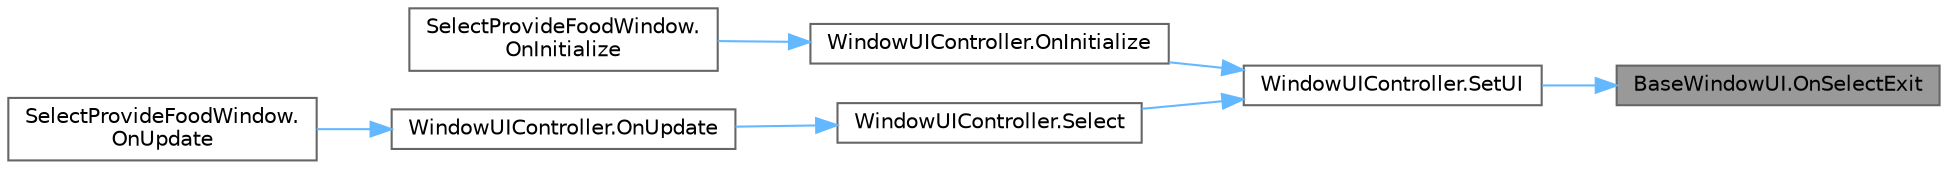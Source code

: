 digraph "BaseWindowUI.OnSelectExit"
{
 // LATEX_PDF_SIZE
  bgcolor="transparent";
  edge [fontname=Helvetica,fontsize=10,labelfontname=Helvetica,labelfontsize=10];
  node [fontname=Helvetica,fontsize=10,shape=box,height=0.2,width=0.4];
  rankdir="RL";
  Node1 [id="Node000001",label="BaseWindowUI.OnSelectExit",height=0.2,width=0.4,color="gray40", fillcolor="grey60", style="filled", fontcolor="black",tooltip="選択終了時に終了処理"];
  Node1 -> Node2 [id="edge7_Node000001_Node000002",dir="back",color="steelblue1",style="solid",tooltip=" "];
  Node2 [id="Node000002",label="WindowUIController.SetUI",height=0.2,width=0.4,color="grey40", fillcolor="white", style="filled",URL="$class_window_u_i_controller.html#a04ec023bd90edffc015c967aaf942ebb",tooltip="UIをセットする"];
  Node2 -> Node3 [id="edge8_Node000002_Node000003",dir="back",color="steelblue1",style="solid",tooltip=" "];
  Node3 [id="Node000003",label="WindowUIController.OnInitialize",height=0.2,width=0.4,color="grey40", fillcolor="white", style="filled",URL="$class_window_u_i_controller.html#a74c822fe466c483d97399d4df75d5fd6",tooltip="初期化処理"];
  Node3 -> Node4 [id="edge9_Node000003_Node000004",dir="back",color="steelblue1",style="solid",tooltip=" "];
  Node4 [id="Node000004",label="SelectProvideFoodWindow.\lOnInitialize",height=0.2,width=0.4,color="grey40", fillcolor="white", style="filled",URL="$class_select_provide_food_window.html#a1ca4574113131af3f16a316703cfd5b4",tooltip=" "];
  Node2 -> Node5 [id="edge10_Node000002_Node000005",dir="back",color="steelblue1",style="solid",tooltip=" "];
  Node5 [id="Node000005",label="WindowUIController.Select",height=0.2,width=0.4,color="grey40", fillcolor="white", style="filled",URL="$class_window_u_i_controller.html#acaedd3b56c31e4eb070a5fc9c2242b12",tooltip=" "];
  Node5 -> Node6 [id="edge11_Node000005_Node000006",dir="back",color="steelblue1",style="solid",tooltip=" "];
  Node6 [id="Node000006",label="WindowUIController.OnUpdate",height=0.2,width=0.4,color="grey40", fillcolor="white", style="filled",URL="$class_window_u_i_controller.html#a883d549975cad2ed0e98c77dc39b0a5f",tooltip="実行処理"];
  Node6 -> Node7 [id="edge12_Node000006_Node000007",dir="back",color="steelblue1",style="solid",tooltip=" "];
  Node7 [id="Node000007",label="SelectProvideFoodWindow.\lOnUpdate",height=0.2,width=0.4,color="grey40", fillcolor="white", style="filled",URL="$class_select_provide_food_window.html#a9994b3692d49bf950d236f8505bfaeb5",tooltip=" "];
}
